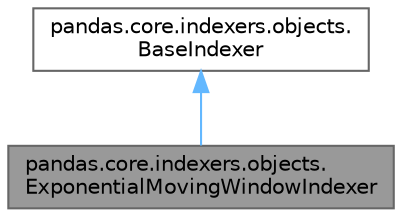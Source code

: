 digraph "pandas.core.indexers.objects.ExponentialMovingWindowIndexer"
{
 // LATEX_PDF_SIZE
  bgcolor="transparent";
  edge [fontname=Helvetica,fontsize=10,labelfontname=Helvetica,labelfontsize=10];
  node [fontname=Helvetica,fontsize=10,shape=box,height=0.2,width=0.4];
  Node1 [id="Node000001",label="pandas.core.indexers.objects.\lExponentialMovingWindowIndexer",height=0.2,width=0.4,color="gray40", fillcolor="grey60", style="filled", fontcolor="black",tooltip=" "];
  Node2 -> Node1 [id="edge1_Node000001_Node000002",dir="back",color="steelblue1",style="solid",tooltip=" "];
  Node2 [id="Node000002",label="pandas.core.indexers.objects.\lBaseIndexer",height=0.2,width=0.4,color="gray40", fillcolor="white", style="filled",URL="$d1/dad/classpandas_1_1core_1_1indexers_1_1objects_1_1BaseIndexer.html",tooltip=" "];
}
